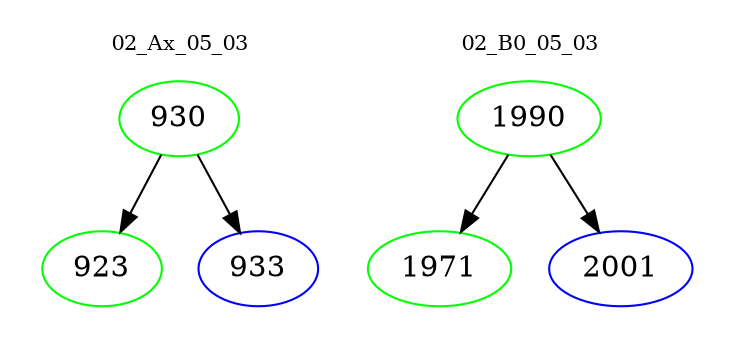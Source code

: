 digraph{
subgraph cluster_0 {
color = white
label = "02_Ax_05_03";
fontsize=10;
T0_930 [label="930", color="green"]
T0_930 -> T0_923 [color="black"]
T0_923 [label="923", color="green"]
T0_930 -> T0_933 [color="black"]
T0_933 [label="933", color="blue"]
}
subgraph cluster_1 {
color = white
label = "02_B0_05_03";
fontsize=10;
T1_1990 [label="1990", color="green"]
T1_1990 -> T1_1971 [color="black"]
T1_1971 [label="1971", color="green"]
T1_1990 -> T1_2001 [color="black"]
T1_2001 [label="2001", color="blue"]
}
}
